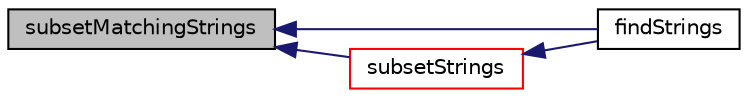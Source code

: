 digraph "subsetMatchingStrings"
{
  bgcolor="transparent";
  edge [fontname="Helvetica",fontsize="10",labelfontname="Helvetica",labelfontsize="10"];
  node [fontname="Helvetica",fontsize="10",shape=record];
  rankdir="LR";
  Node1 [label="subsetMatchingStrings",height=0.2,width=0.4,color="black", fillcolor="grey75", style="filled", fontcolor="black"];
  Node1 -> Node2 [dir="back",color="midnightblue",fontsize="10",style="solid",fontname="Helvetica"];
  Node2 [label="findStrings",height=0.2,width=0.4,color="black",URL="$a10758.html#a01c11ec8848e5d7089044e6c5fdb1c1b",tooltip="Return list indices for strings matching one of the regular expression. "];
  Node1 -> Node3 [dir="back",color="midnightblue",fontsize="10",style="solid",fontname="Helvetica"];
  Node3 [label="subsetStrings",height=0.2,width=0.4,color="red",URL="$a10758.html#a5a46554aee491a72b7261cd81220d121",tooltip="Extract elements of StringList when regular expression matches. "];
  Node3 -> Node2 [dir="back",color="midnightblue",fontsize="10",style="solid",fontname="Helvetica"];
}
